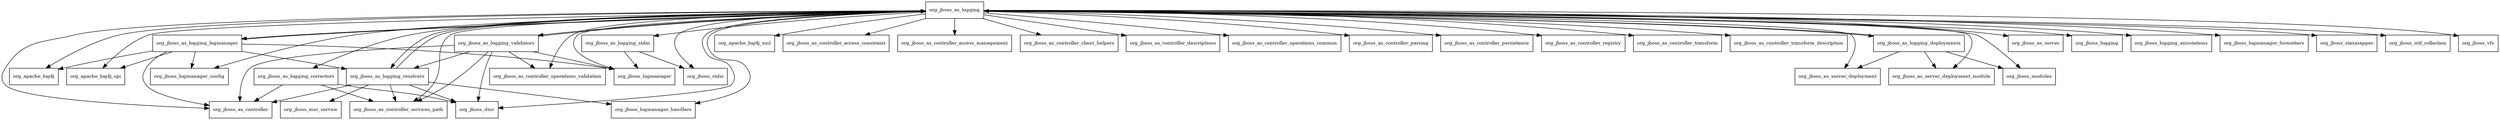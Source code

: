 digraph jboss_as_logging_7_4_0_Final_redhat_19_package_dependencies {
  node [shape = box, fontsize=10.0];
  org_jboss_as_logging -> org_apache_log4j;
  org_jboss_as_logging -> org_apache_log4j_spi;
  org_jboss_as_logging -> org_apache_log4j_xml;
  org_jboss_as_logging -> org_jboss_as_controller;
  org_jboss_as_logging -> org_jboss_as_controller_access_constraint;
  org_jboss_as_logging -> org_jboss_as_controller_access_management;
  org_jboss_as_logging -> org_jboss_as_controller_client_helpers;
  org_jboss_as_logging -> org_jboss_as_controller_descriptions;
  org_jboss_as_logging -> org_jboss_as_controller_operations_common;
  org_jboss_as_logging -> org_jboss_as_controller_operations_validation;
  org_jboss_as_logging -> org_jboss_as_controller_parsing;
  org_jboss_as_logging -> org_jboss_as_controller_persistence;
  org_jboss_as_logging -> org_jboss_as_controller_registry;
  org_jboss_as_logging -> org_jboss_as_controller_services_path;
  org_jboss_as_logging -> org_jboss_as_controller_transform;
  org_jboss_as_logging -> org_jboss_as_controller_transform_description;
  org_jboss_as_logging -> org_jboss_as_logging_correctors;
  org_jboss_as_logging -> org_jboss_as_logging_deployments;
  org_jboss_as_logging -> org_jboss_as_logging_logmanager;
  org_jboss_as_logging -> org_jboss_as_logging_resolvers;
  org_jboss_as_logging -> org_jboss_as_logging_stdio;
  org_jboss_as_logging -> org_jboss_as_logging_validators;
  org_jboss_as_logging -> org_jboss_as_server;
  org_jboss_as_logging -> org_jboss_as_server_deployment;
  org_jboss_as_logging -> org_jboss_as_server_deployment_module;
  org_jboss_as_logging -> org_jboss_dmr;
  org_jboss_as_logging -> org_jboss_logging;
  org_jboss_as_logging -> org_jboss_logging_annotations;
  org_jboss_as_logging -> org_jboss_logmanager;
  org_jboss_as_logging -> org_jboss_logmanager_config;
  org_jboss_as_logging -> org_jboss_logmanager_formatters;
  org_jboss_as_logging -> org_jboss_logmanager_handlers;
  org_jboss_as_logging -> org_jboss_modules;
  org_jboss_as_logging -> org_jboss_staxmapper;
  org_jboss_as_logging -> org_jboss_stdio;
  org_jboss_as_logging -> org_jboss_util_collection;
  org_jboss_as_logging -> org_jboss_vfs;
  org_jboss_as_logging_correctors -> org_jboss_as_controller;
  org_jboss_as_logging_correctors -> org_jboss_as_controller_services_path;
  org_jboss_as_logging_correctors -> org_jboss_dmr;
  org_jboss_as_logging_deployments -> org_jboss_as_logging;
  org_jboss_as_logging_deployments -> org_jboss_as_server_deployment;
  org_jboss_as_logging_deployments -> org_jboss_as_server_deployment_module;
  org_jboss_as_logging_deployments -> org_jboss_modules;
  org_jboss_as_logging_logmanager -> org_apache_log4j;
  org_jboss_as_logging_logmanager -> org_apache_log4j_spi;
  org_jboss_as_logging_logmanager -> org_jboss_as_controller;
  org_jboss_as_logging_logmanager -> org_jboss_as_logging;
  org_jboss_as_logging_logmanager -> org_jboss_as_logging_resolvers;
  org_jboss_as_logging_logmanager -> org_jboss_logmanager;
  org_jboss_as_logging_logmanager -> org_jboss_logmanager_config;
  org_jboss_as_logging_resolvers -> org_jboss_as_controller;
  org_jboss_as_logging_resolvers -> org_jboss_as_controller_services_path;
  org_jboss_as_logging_resolvers -> org_jboss_as_logging;
  org_jboss_as_logging_resolvers -> org_jboss_dmr;
  org_jboss_as_logging_resolvers -> org_jboss_logmanager_handlers;
  org_jboss_as_logging_resolvers -> org_jboss_msc_service;
  org_jboss_as_logging_stdio -> org_jboss_logmanager;
  org_jboss_as_logging_stdio -> org_jboss_stdio;
  org_jboss_as_logging_validators -> org_jboss_as_controller;
  org_jboss_as_logging_validators -> org_jboss_as_controller_operations_validation;
  org_jboss_as_logging_validators -> org_jboss_as_controller_services_path;
  org_jboss_as_logging_validators -> org_jboss_as_logging;
  org_jboss_as_logging_validators -> org_jboss_as_logging_resolvers;
  org_jboss_as_logging_validators -> org_jboss_dmr;
  org_jboss_as_logging_validators -> org_jboss_logmanager;
}
